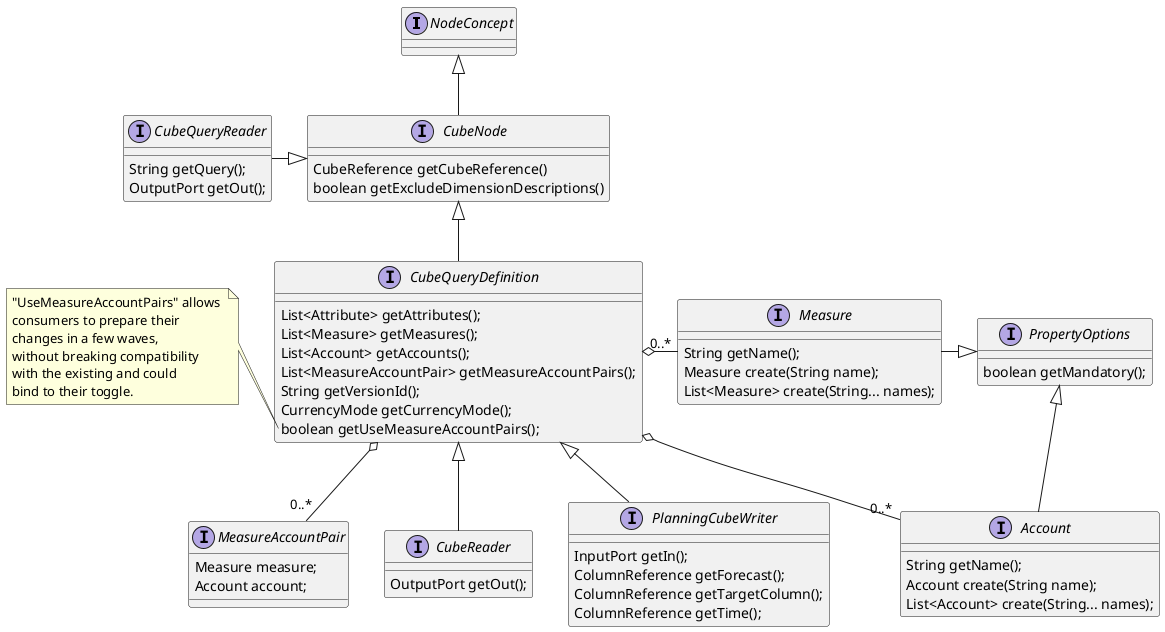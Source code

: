 @startuml

interface NodeConcept

interface CubeNode extends NodeConcept {
    CubeReference getCubeReference()
    boolean getExcludeDimensionDescriptions()
}

interface PropertyOptions {
    boolean getMandatory();
}


interface Measure  {
    String getName();
    Measure create(String name);
    List<Measure> create(String... names);
}

interface Account {
    String getName();
    Account create(String name);
    List<Account> create(String... names);
}

interface MeasureAccountPair {
    Measure measure;
    Account account;
}

interface CubeQueryDefinition extends CubeNode {
    List<Attribute> getAttributes();
    List<Measure> getMeasures();
    List<Account> getAccounts();
    List<MeasureAccountPair> getMeasureAccountPairs();
    String getVersionId();
    CurrencyMode getCurrencyMode();
    boolean getUseMeasureAccountPairs();
}

interface CubeQueryReader {
    String getQuery();
    OutputPort getOut();
}

interface CubeReader extends CubeQueryDefinition {
    OutputPort getOut();
}

interface PlanningCubeWriter extends CubeQueryDefinition {

    InputPort getIn();
    ColumnReference getForecast();
    ColumnReference getTargetColumn();
    ColumnReference getTime();
}

CubeQueryDefinition o-right- "0..*" Measure
CubeQueryDefinition o-down- "0..*" Account
CubeQueryDefinition o-down- "0..*" MeasureAccountPair
CubeQueryReader -|> CubeNode
Measure -down|> PropertyOptions
Account -left|> PropertyOptions

note left of CubeQueryDefinition::getUseMeasureAccountPairs
 "UseMeasureAccountPairs" allows 
 consumers to prepare their 
 changes in a few waves, 
 without breaking compatibility
 with the existing and could 
 bind to their toggle.
end note

@enduml
